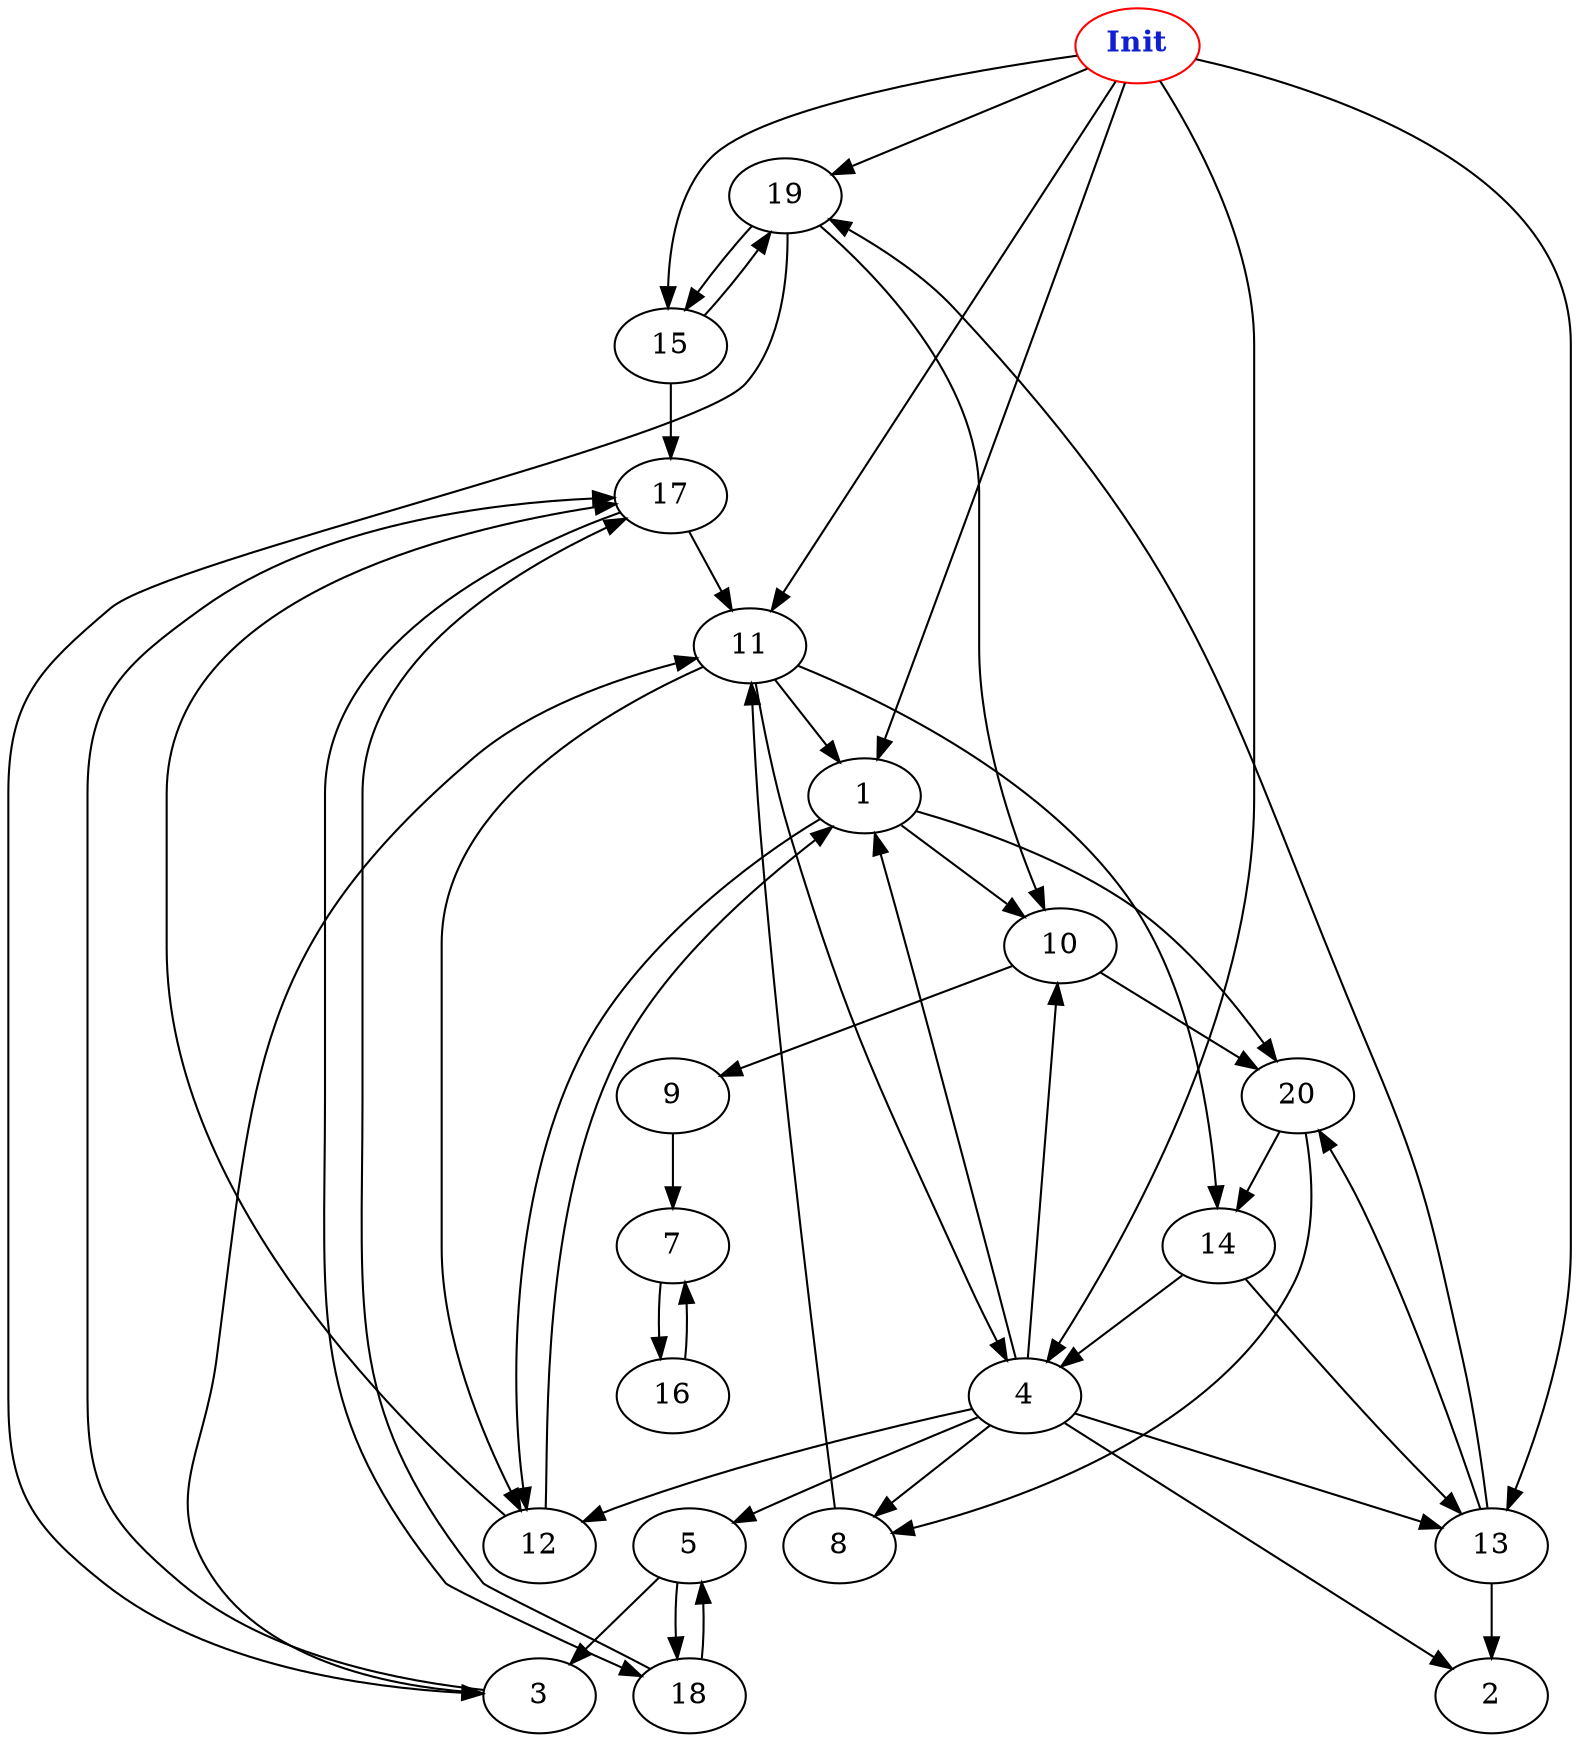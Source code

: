 digraph "Perturbed Net Graph with 20 nodes" {
edge ["class"="link-class"]
"0" ["color"="red","label"=<<b>Init</b>>,"fontcolor"="#1020d0"]
"0" -> "19" ["weight"="5.0"]
"0" -> "1" ["weight"="9.0"]
"0" -> "15" ["weight"="1.0"]
"0" -> "4" ["weight"="7.0"]
"0" -> "13" ["weight"="5.0"]
"0" -> "11" ["weight"="8.0"]
"19" -> "15" ["weight"="7.0"]
"19" -> "10" ["weight"="5.0"]
"19" -> "3" ["weight"="1.0"]
"1" -> "20" ["weight"="5.0"]
"1" -> "12" ["weight"="9.0"]
"1" -> "10" ["weight"="1.0"]
"15" -> "17" ["weight"="8.0"]
"15" -> "19" ["weight"="3.0"]
"4" -> "12" ["weight"="8.0"]
"4" -> "1" ["weight"="9.0"]
"4" -> "2" ["weight"="3.0"]
"4" -> "10" ["weight"="8.0"]
"4" -> "13" ["weight"="1.0"]
"4" -> "5" ["weight"="1.0"]
"4" -> "8" ["weight"="2.0"]
"13" -> "2" ["weight"="5.0"]
"13" -> "20" ["weight"="1.0"]
"13" -> "19" ["weight"="7.0"]
"11" -> "12" ["weight"="3.0"]
"11" -> "14" ["weight"="1.0"]
"11" -> "1" ["weight"="7.0"]
"11" -> "4" ["weight"="2.0"]
"5" -> "3" ["weight"="9.0"]
"5" -> "18" ["weight"="4.0"]
"3" -> "17" ["weight"="2.0"]
"3" -> "11" ["weight"="1.0"]
"17" -> "18" ["weight"="5.0"]
"17" -> "11" ["weight"="5.0"]
"18" -> "17" ["weight"="3.0"]
"18" -> "5" ["weight"="7.0"]
"10" -> "20" ["weight"="1.0"]
"10" -> "9" ["weight"="5.0"]
"20" -> "14" ["weight"="8.0"]
"20" -> "8" ["weight"="2.0"]
"9" -> "7" ["weight"="2.0"]
"7" -> "16" ["weight"="1.0"]
"16" -> "7" ["weight"="5.0"]
"14" -> "4" ["weight"="9.0"]
"14" -> "13" ["weight"="2.0"]
"12" -> "17" ["weight"="2.0"]
"12" -> "1" ["weight"="3.0"]
"8" -> "11" ["weight"="7.0"]
}